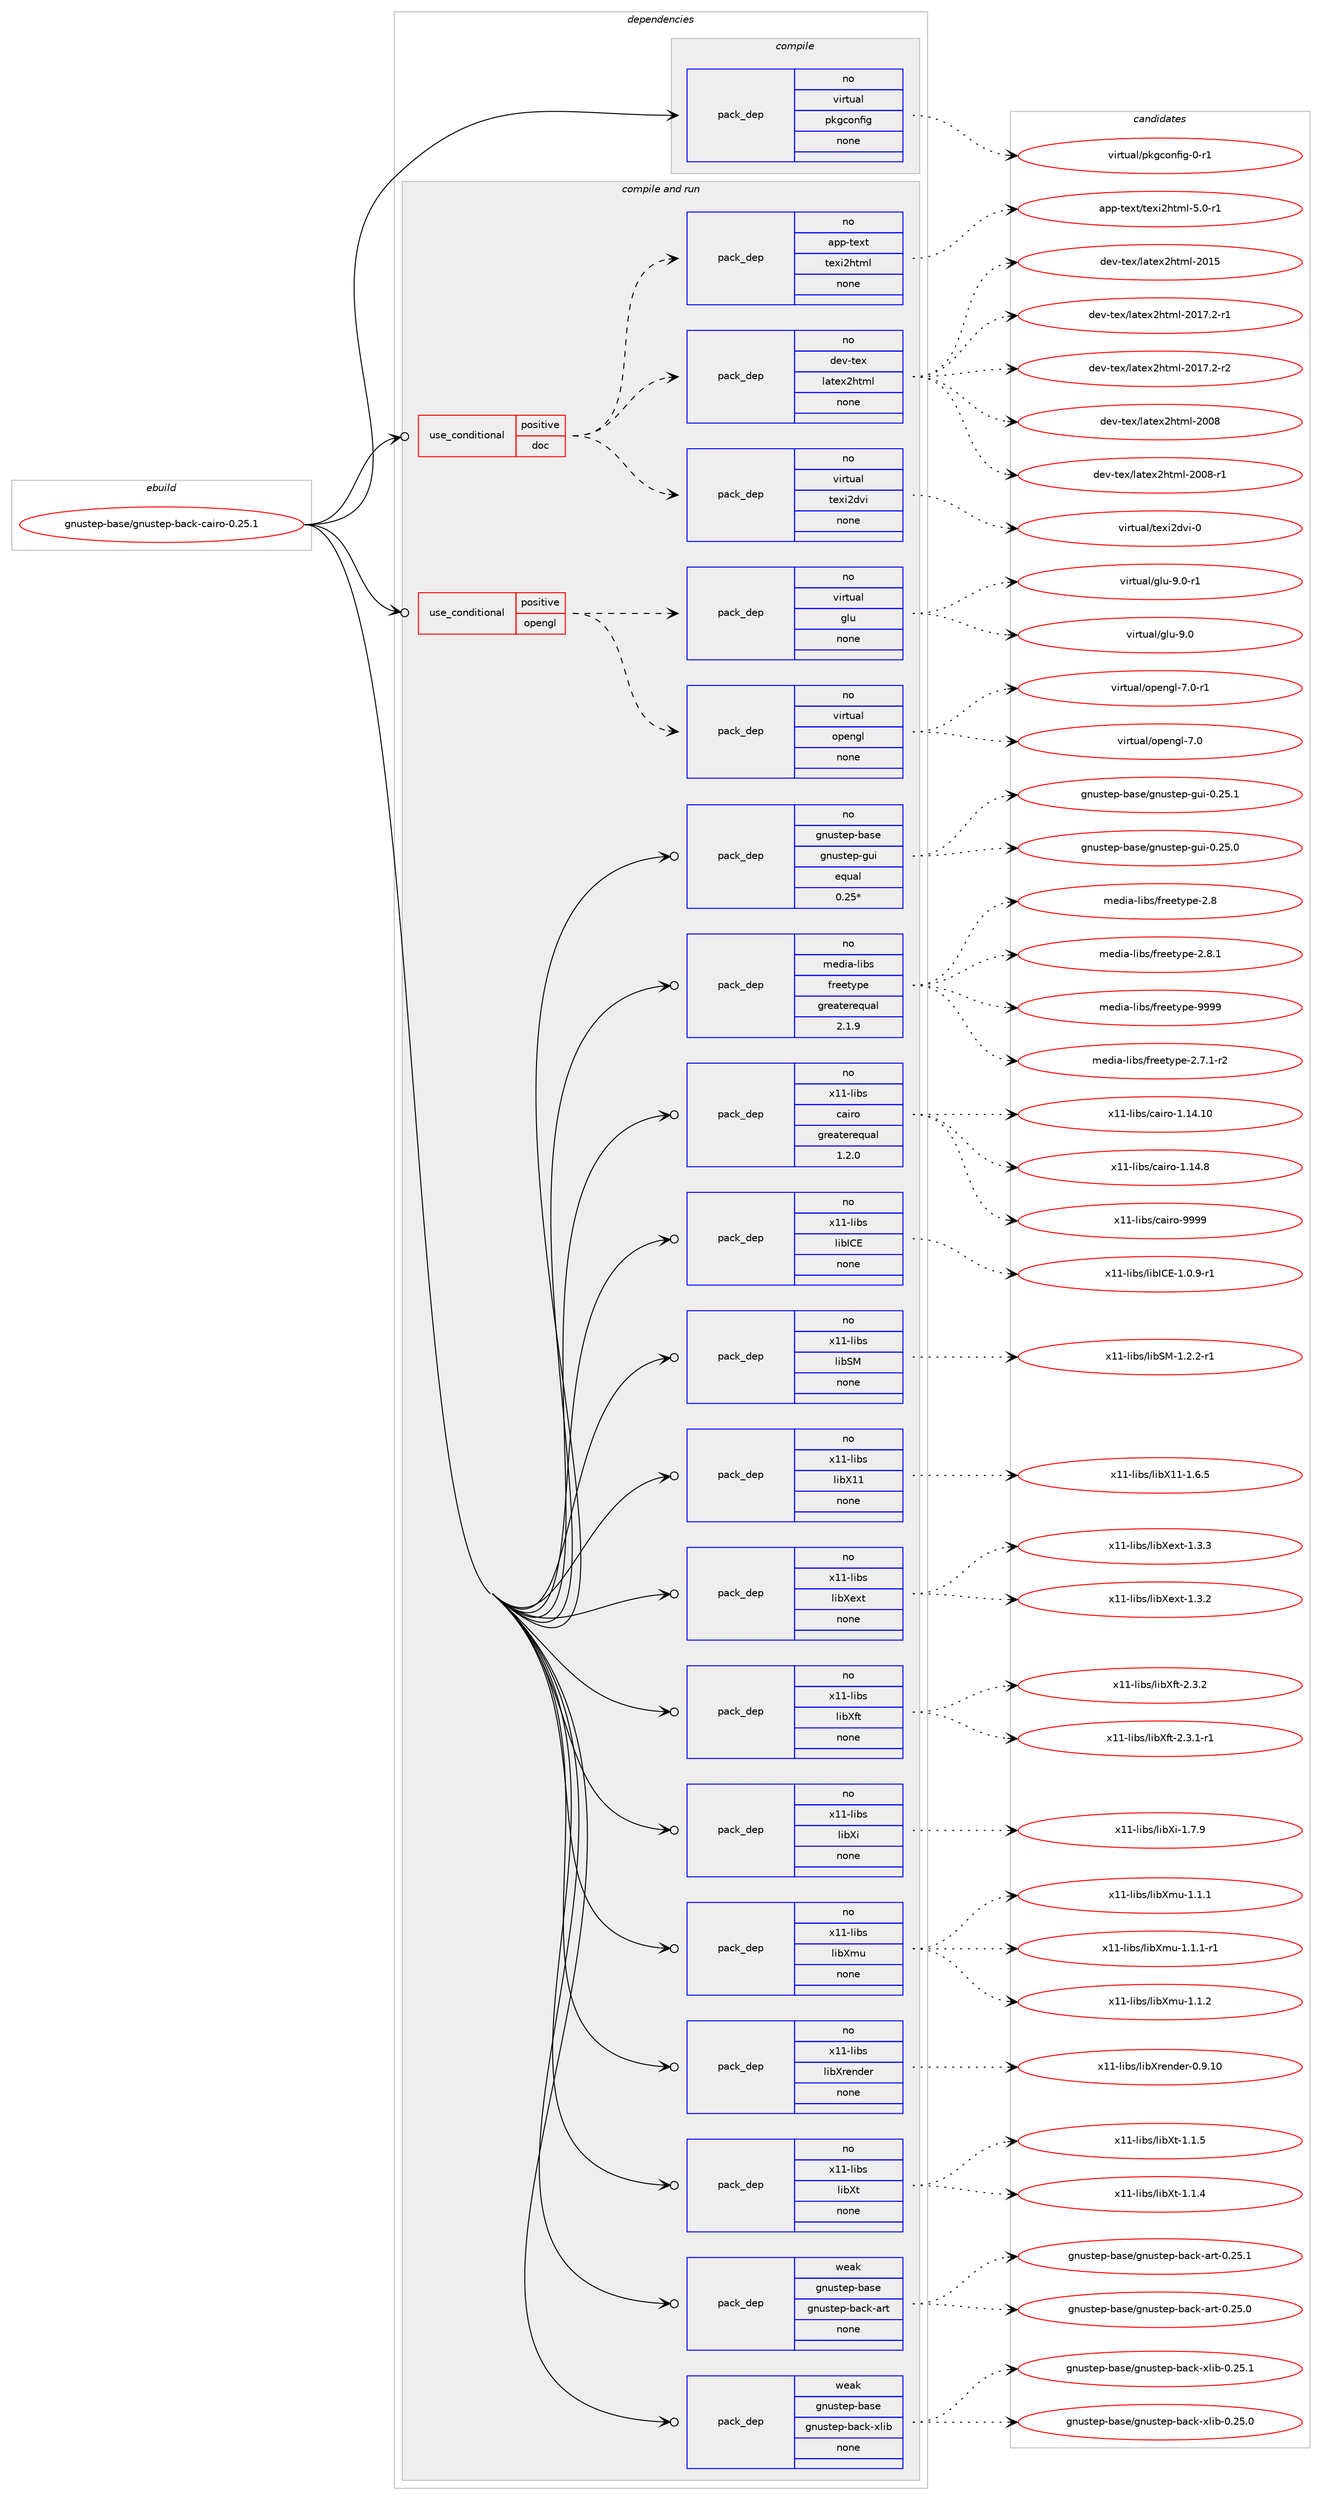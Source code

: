 digraph prolog {

# *************
# Graph options
# *************

newrank=true;
concentrate=true;
compound=true;
graph [rankdir=LR,fontname=Helvetica,fontsize=10,ranksep=1.5];#, ranksep=2.5, nodesep=0.2];
edge  [arrowhead=vee];
node  [fontname=Helvetica,fontsize=10];

# **********
# The ebuild
# **********

subgraph cluster_leftcol {
color=gray;
rank=same;
label=<<i>ebuild</i>>;
id [label="gnustep-base/gnustep-back-cairo-0.25.1", color=red, width=4, href="../gnustep-base/gnustep-back-cairo-0.25.1.svg"];
}

# ****************
# The dependencies
# ****************

subgraph cluster_midcol {
color=gray;
label=<<i>dependencies</i>>;
subgraph cluster_compile {
fillcolor="#eeeeee";
style=filled;
label=<<i>compile</i>>;
subgraph pack225488 {
dependency312660 [label=<<TABLE BORDER="0" CELLBORDER="1" CELLSPACING="0" CELLPADDING="4" WIDTH="220"><TR><TD ROWSPAN="6" CELLPADDING="30">pack_dep</TD></TR><TR><TD WIDTH="110">no</TD></TR><TR><TD>virtual</TD></TR><TR><TD>pkgconfig</TD></TR><TR><TD>none</TD></TR><TR><TD></TD></TR></TABLE>>, shape=none, color=blue];
}
id:e -> dependency312660:w [weight=20,style="solid",arrowhead="vee"];
}
subgraph cluster_compileandrun {
fillcolor="#eeeeee";
style=filled;
label=<<i>compile and run</i>>;
subgraph cond82196 {
dependency312661 [label=<<TABLE BORDER="0" CELLBORDER="1" CELLSPACING="0" CELLPADDING="4"><TR><TD ROWSPAN="3" CELLPADDING="10">use_conditional</TD></TR><TR><TD>positive</TD></TR><TR><TD>doc</TD></TR></TABLE>>, shape=none, color=red];
subgraph pack225489 {
dependency312662 [label=<<TABLE BORDER="0" CELLBORDER="1" CELLSPACING="0" CELLPADDING="4" WIDTH="220"><TR><TD ROWSPAN="6" CELLPADDING="30">pack_dep</TD></TR><TR><TD WIDTH="110">no</TD></TR><TR><TD>virtual</TD></TR><TR><TD>texi2dvi</TD></TR><TR><TD>none</TD></TR><TR><TD></TD></TR></TABLE>>, shape=none, color=blue];
}
dependency312661:e -> dependency312662:w [weight=20,style="dashed",arrowhead="vee"];
subgraph pack225490 {
dependency312663 [label=<<TABLE BORDER="0" CELLBORDER="1" CELLSPACING="0" CELLPADDING="4" WIDTH="220"><TR><TD ROWSPAN="6" CELLPADDING="30">pack_dep</TD></TR><TR><TD WIDTH="110">no</TD></TR><TR><TD>dev-tex</TD></TR><TR><TD>latex2html</TD></TR><TR><TD>none</TD></TR><TR><TD></TD></TR></TABLE>>, shape=none, color=blue];
}
dependency312661:e -> dependency312663:w [weight=20,style="dashed",arrowhead="vee"];
subgraph pack225491 {
dependency312664 [label=<<TABLE BORDER="0" CELLBORDER="1" CELLSPACING="0" CELLPADDING="4" WIDTH="220"><TR><TD ROWSPAN="6" CELLPADDING="30">pack_dep</TD></TR><TR><TD WIDTH="110">no</TD></TR><TR><TD>app-text</TD></TR><TR><TD>texi2html</TD></TR><TR><TD>none</TD></TR><TR><TD></TD></TR></TABLE>>, shape=none, color=blue];
}
dependency312661:e -> dependency312664:w [weight=20,style="dashed",arrowhead="vee"];
}
id:e -> dependency312661:w [weight=20,style="solid",arrowhead="odotvee"];
subgraph cond82197 {
dependency312665 [label=<<TABLE BORDER="0" CELLBORDER="1" CELLSPACING="0" CELLPADDING="4"><TR><TD ROWSPAN="3" CELLPADDING="10">use_conditional</TD></TR><TR><TD>positive</TD></TR><TR><TD>opengl</TD></TR></TABLE>>, shape=none, color=red];
subgraph pack225492 {
dependency312666 [label=<<TABLE BORDER="0" CELLBORDER="1" CELLSPACING="0" CELLPADDING="4" WIDTH="220"><TR><TD ROWSPAN="6" CELLPADDING="30">pack_dep</TD></TR><TR><TD WIDTH="110">no</TD></TR><TR><TD>virtual</TD></TR><TR><TD>opengl</TD></TR><TR><TD>none</TD></TR><TR><TD></TD></TR></TABLE>>, shape=none, color=blue];
}
dependency312665:e -> dependency312666:w [weight=20,style="dashed",arrowhead="vee"];
subgraph pack225493 {
dependency312667 [label=<<TABLE BORDER="0" CELLBORDER="1" CELLSPACING="0" CELLPADDING="4" WIDTH="220"><TR><TD ROWSPAN="6" CELLPADDING="30">pack_dep</TD></TR><TR><TD WIDTH="110">no</TD></TR><TR><TD>virtual</TD></TR><TR><TD>glu</TD></TR><TR><TD>none</TD></TR><TR><TD></TD></TR></TABLE>>, shape=none, color=blue];
}
dependency312665:e -> dependency312667:w [weight=20,style="dashed",arrowhead="vee"];
}
id:e -> dependency312665:w [weight=20,style="solid",arrowhead="odotvee"];
subgraph pack225494 {
dependency312668 [label=<<TABLE BORDER="0" CELLBORDER="1" CELLSPACING="0" CELLPADDING="4" WIDTH="220"><TR><TD ROWSPAN="6" CELLPADDING="30">pack_dep</TD></TR><TR><TD WIDTH="110">no</TD></TR><TR><TD>gnustep-base</TD></TR><TR><TD>gnustep-gui</TD></TR><TR><TD>equal</TD></TR><TR><TD>0.25*</TD></TR></TABLE>>, shape=none, color=blue];
}
id:e -> dependency312668:w [weight=20,style="solid",arrowhead="odotvee"];
subgraph pack225495 {
dependency312669 [label=<<TABLE BORDER="0" CELLBORDER="1" CELLSPACING="0" CELLPADDING="4" WIDTH="220"><TR><TD ROWSPAN="6" CELLPADDING="30">pack_dep</TD></TR><TR><TD WIDTH="110">no</TD></TR><TR><TD>media-libs</TD></TR><TR><TD>freetype</TD></TR><TR><TD>greaterequal</TD></TR><TR><TD>2.1.9</TD></TR></TABLE>>, shape=none, color=blue];
}
id:e -> dependency312669:w [weight=20,style="solid",arrowhead="odotvee"];
subgraph pack225496 {
dependency312670 [label=<<TABLE BORDER="0" CELLBORDER="1" CELLSPACING="0" CELLPADDING="4" WIDTH="220"><TR><TD ROWSPAN="6" CELLPADDING="30">pack_dep</TD></TR><TR><TD WIDTH="110">no</TD></TR><TR><TD>x11-libs</TD></TR><TR><TD>cairo</TD></TR><TR><TD>greaterequal</TD></TR><TR><TD>1.2.0</TD></TR></TABLE>>, shape=none, color=blue];
}
id:e -> dependency312670:w [weight=20,style="solid",arrowhead="odotvee"];
subgraph pack225497 {
dependency312671 [label=<<TABLE BORDER="0" CELLBORDER="1" CELLSPACING="0" CELLPADDING="4" WIDTH="220"><TR><TD ROWSPAN="6" CELLPADDING="30">pack_dep</TD></TR><TR><TD WIDTH="110">no</TD></TR><TR><TD>x11-libs</TD></TR><TR><TD>libICE</TD></TR><TR><TD>none</TD></TR><TR><TD></TD></TR></TABLE>>, shape=none, color=blue];
}
id:e -> dependency312671:w [weight=20,style="solid",arrowhead="odotvee"];
subgraph pack225498 {
dependency312672 [label=<<TABLE BORDER="0" CELLBORDER="1" CELLSPACING="0" CELLPADDING="4" WIDTH="220"><TR><TD ROWSPAN="6" CELLPADDING="30">pack_dep</TD></TR><TR><TD WIDTH="110">no</TD></TR><TR><TD>x11-libs</TD></TR><TR><TD>libSM</TD></TR><TR><TD>none</TD></TR><TR><TD></TD></TR></TABLE>>, shape=none, color=blue];
}
id:e -> dependency312672:w [weight=20,style="solid",arrowhead="odotvee"];
subgraph pack225499 {
dependency312673 [label=<<TABLE BORDER="0" CELLBORDER="1" CELLSPACING="0" CELLPADDING="4" WIDTH="220"><TR><TD ROWSPAN="6" CELLPADDING="30">pack_dep</TD></TR><TR><TD WIDTH="110">no</TD></TR><TR><TD>x11-libs</TD></TR><TR><TD>libX11</TD></TR><TR><TD>none</TD></TR><TR><TD></TD></TR></TABLE>>, shape=none, color=blue];
}
id:e -> dependency312673:w [weight=20,style="solid",arrowhead="odotvee"];
subgraph pack225500 {
dependency312674 [label=<<TABLE BORDER="0" CELLBORDER="1" CELLSPACING="0" CELLPADDING="4" WIDTH="220"><TR><TD ROWSPAN="6" CELLPADDING="30">pack_dep</TD></TR><TR><TD WIDTH="110">no</TD></TR><TR><TD>x11-libs</TD></TR><TR><TD>libXext</TD></TR><TR><TD>none</TD></TR><TR><TD></TD></TR></TABLE>>, shape=none, color=blue];
}
id:e -> dependency312674:w [weight=20,style="solid",arrowhead="odotvee"];
subgraph pack225501 {
dependency312675 [label=<<TABLE BORDER="0" CELLBORDER="1" CELLSPACING="0" CELLPADDING="4" WIDTH="220"><TR><TD ROWSPAN="6" CELLPADDING="30">pack_dep</TD></TR><TR><TD WIDTH="110">no</TD></TR><TR><TD>x11-libs</TD></TR><TR><TD>libXft</TD></TR><TR><TD>none</TD></TR><TR><TD></TD></TR></TABLE>>, shape=none, color=blue];
}
id:e -> dependency312675:w [weight=20,style="solid",arrowhead="odotvee"];
subgraph pack225502 {
dependency312676 [label=<<TABLE BORDER="0" CELLBORDER="1" CELLSPACING="0" CELLPADDING="4" WIDTH="220"><TR><TD ROWSPAN="6" CELLPADDING="30">pack_dep</TD></TR><TR><TD WIDTH="110">no</TD></TR><TR><TD>x11-libs</TD></TR><TR><TD>libXi</TD></TR><TR><TD>none</TD></TR><TR><TD></TD></TR></TABLE>>, shape=none, color=blue];
}
id:e -> dependency312676:w [weight=20,style="solid",arrowhead="odotvee"];
subgraph pack225503 {
dependency312677 [label=<<TABLE BORDER="0" CELLBORDER="1" CELLSPACING="0" CELLPADDING="4" WIDTH="220"><TR><TD ROWSPAN="6" CELLPADDING="30">pack_dep</TD></TR><TR><TD WIDTH="110">no</TD></TR><TR><TD>x11-libs</TD></TR><TR><TD>libXmu</TD></TR><TR><TD>none</TD></TR><TR><TD></TD></TR></TABLE>>, shape=none, color=blue];
}
id:e -> dependency312677:w [weight=20,style="solid",arrowhead="odotvee"];
subgraph pack225504 {
dependency312678 [label=<<TABLE BORDER="0" CELLBORDER="1" CELLSPACING="0" CELLPADDING="4" WIDTH="220"><TR><TD ROWSPAN="6" CELLPADDING="30">pack_dep</TD></TR><TR><TD WIDTH="110">no</TD></TR><TR><TD>x11-libs</TD></TR><TR><TD>libXrender</TD></TR><TR><TD>none</TD></TR><TR><TD></TD></TR></TABLE>>, shape=none, color=blue];
}
id:e -> dependency312678:w [weight=20,style="solid",arrowhead="odotvee"];
subgraph pack225505 {
dependency312679 [label=<<TABLE BORDER="0" CELLBORDER="1" CELLSPACING="0" CELLPADDING="4" WIDTH="220"><TR><TD ROWSPAN="6" CELLPADDING="30">pack_dep</TD></TR><TR><TD WIDTH="110">no</TD></TR><TR><TD>x11-libs</TD></TR><TR><TD>libXt</TD></TR><TR><TD>none</TD></TR><TR><TD></TD></TR></TABLE>>, shape=none, color=blue];
}
id:e -> dependency312679:w [weight=20,style="solid",arrowhead="odotvee"];
subgraph pack225506 {
dependency312680 [label=<<TABLE BORDER="0" CELLBORDER="1" CELLSPACING="0" CELLPADDING="4" WIDTH="220"><TR><TD ROWSPAN="6" CELLPADDING="30">pack_dep</TD></TR><TR><TD WIDTH="110">weak</TD></TR><TR><TD>gnustep-base</TD></TR><TR><TD>gnustep-back-art</TD></TR><TR><TD>none</TD></TR><TR><TD></TD></TR></TABLE>>, shape=none, color=blue];
}
id:e -> dependency312680:w [weight=20,style="solid",arrowhead="odotvee"];
subgraph pack225507 {
dependency312681 [label=<<TABLE BORDER="0" CELLBORDER="1" CELLSPACING="0" CELLPADDING="4" WIDTH="220"><TR><TD ROWSPAN="6" CELLPADDING="30">pack_dep</TD></TR><TR><TD WIDTH="110">weak</TD></TR><TR><TD>gnustep-base</TD></TR><TR><TD>gnustep-back-xlib</TD></TR><TR><TD>none</TD></TR><TR><TD></TD></TR></TABLE>>, shape=none, color=blue];
}
id:e -> dependency312681:w [weight=20,style="solid",arrowhead="odotvee"];
}
subgraph cluster_run {
fillcolor="#eeeeee";
style=filled;
label=<<i>run</i>>;
}
}

# **************
# The candidates
# **************

subgraph cluster_choices {
rank=same;
color=gray;
label=<<i>candidates</i>>;

subgraph choice225488 {
color=black;
nodesep=1;
choice11810511411611797108471121071039911111010210510345484511449 [label="virtual/pkgconfig-0-r1", color=red, width=4,href="../virtual/pkgconfig-0-r1.svg"];
dependency312660:e -> choice11810511411611797108471121071039911111010210510345484511449:w [style=dotted,weight="100"];
}
subgraph choice225489 {
color=black;
nodesep=1;
choice1181051141161179710847116101120105501001181054548 [label="virtual/texi2dvi-0", color=red, width=4,href="../virtual/texi2dvi-0.svg"];
dependency312662:e -> choice1181051141161179710847116101120105501001181054548:w [style=dotted,weight="100"];
}
subgraph choice225490 {
color=black;
nodesep=1;
choice100101118451161011204710897116101120501041161091084550484856 [label="dev-tex/latex2html-2008", color=red, width=4,href="../dev-tex/latex2html-2008.svg"];
choice1001011184511610112047108971161011205010411610910845504848564511449 [label="dev-tex/latex2html-2008-r1", color=red, width=4,href="../dev-tex/latex2html-2008-r1.svg"];
choice100101118451161011204710897116101120501041161091084550484953 [label="dev-tex/latex2html-2015", color=red, width=4,href="../dev-tex/latex2html-2015.svg"];
choice10010111845116101120471089711610112050104116109108455048495546504511449 [label="dev-tex/latex2html-2017.2-r1", color=red, width=4,href="../dev-tex/latex2html-2017.2-r1.svg"];
choice10010111845116101120471089711610112050104116109108455048495546504511450 [label="dev-tex/latex2html-2017.2-r2", color=red, width=4,href="../dev-tex/latex2html-2017.2-r2.svg"];
dependency312663:e -> choice100101118451161011204710897116101120501041161091084550484856:w [style=dotted,weight="100"];
dependency312663:e -> choice1001011184511610112047108971161011205010411610910845504848564511449:w [style=dotted,weight="100"];
dependency312663:e -> choice100101118451161011204710897116101120501041161091084550484953:w [style=dotted,weight="100"];
dependency312663:e -> choice10010111845116101120471089711610112050104116109108455048495546504511449:w [style=dotted,weight="100"];
dependency312663:e -> choice10010111845116101120471089711610112050104116109108455048495546504511450:w [style=dotted,weight="100"];
}
subgraph choice225491 {
color=black;
nodesep=1;
choice97112112451161011201164711610112010550104116109108455346484511449 [label="app-text/texi2html-5.0-r1", color=red, width=4,href="../app-text/texi2html-5.0-r1.svg"];
dependency312664:e -> choice97112112451161011201164711610112010550104116109108455346484511449:w [style=dotted,weight="100"];
}
subgraph choice225492 {
color=black;
nodesep=1;
choice118105114116117971084711111210111010310845554648 [label="virtual/opengl-7.0", color=red, width=4,href="../virtual/opengl-7.0.svg"];
choice1181051141161179710847111112101110103108455546484511449 [label="virtual/opengl-7.0-r1", color=red, width=4,href="../virtual/opengl-7.0-r1.svg"];
dependency312666:e -> choice118105114116117971084711111210111010310845554648:w [style=dotted,weight="100"];
dependency312666:e -> choice1181051141161179710847111112101110103108455546484511449:w [style=dotted,weight="100"];
}
subgraph choice225493 {
color=black;
nodesep=1;
choice118105114116117971084710310811745574648 [label="virtual/glu-9.0", color=red, width=4,href="../virtual/glu-9.0.svg"];
choice1181051141161179710847103108117455746484511449 [label="virtual/glu-9.0-r1", color=red, width=4,href="../virtual/glu-9.0-r1.svg"];
dependency312667:e -> choice118105114116117971084710310811745574648:w [style=dotted,weight="100"];
dependency312667:e -> choice1181051141161179710847103108117455746484511449:w [style=dotted,weight="100"];
}
subgraph choice225494 {
color=black;
nodesep=1;
choice103110117115116101112459897115101471031101171151161011124510311710545484650534648 [label="gnustep-base/gnustep-gui-0.25.0", color=red, width=4,href="../gnustep-base/gnustep-gui-0.25.0.svg"];
choice103110117115116101112459897115101471031101171151161011124510311710545484650534649 [label="gnustep-base/gnustep-gui-0.25.1", color=red, width=4,href="../gnustep-base/gnustep-gui-0.25.1.svg"];
dependency312668:e -> choice103110117115116101112459897115101471031101171151161011124510311710545484650534648:w [style=dotted,weight="100"];
dependency312668:e -> choice103110117115116101112459897115101471031101171151161011124510311710545484650534649:w [style=dotted,weight="100"];
}
subgraph choice225495 {
color=black;
nodesep=1;
choice109101100105974510810598115471021141011011161211121014550465546494511450 [label="media-libs/freetype-2.7.1-r2", color=red, width=4,href="../media-libs/freetype-2.7.1-r2.svg"];
choice1091011001059745108105981154710211410110111612111210145504656 [label="media-libs/freetype-2.8", color=red, width=4,href="../media-libs/freetype-2.8.svg"];
choice10910110010597451081059811547102114101101116121112101455046564649 [label="media-libs/freetype-2.8.1", color=red, width=4,href="../media-libs/freetype-2.8.1.svg"];
choice109101100105974510810598115471021141011011161211121014557575757 [label="media-libs/freetype-9999", color=red, width=4,href="../media-libs/freetype-9999.svg"];
dependency312669:e -> choice109101100105974510810598115471021141011011161211121014550465546494511450:w [style=dotted,weight="100"];
dependency312669:e -> choice1091011001059745108105981154710211410110111612111210145504656:w [style=dotted,weight="100"];
dependency312669:e -> choice10910110010597451081059811547102114101101116121112101455046564649:w [style=dotted,weight="100"];
dependency312669:e -> choice109101100105974510810598115471021141011011161211121014557575757:w [style=dotted,weight="100"];
}
subgraph choice225496 {
color=black;
nodesep=1;
choice120494945108105981154799971051141114549464952464948 [label="x11-libs/cairo-1.14.10", color=red, width=4,href="../x11-libs/cairo-1.14.10.svg"];
choice1204949451081059811547999710511411145494649524656 [label="x11-libs/cairo-1.14.8", color=red, width=4,href="../x11-libs/cairo-1.14.8.svg"];
choice120494945108105981154799971051141114557575757 [label="x11-libs/cairo-9999", color=red, width=4,href="../x11-libs/cairo-9999.svg"];
dependency312670:e -> choice120494945108105981154799971051141114549464952464948:w [style=dotted,weight="100"];
dependency312670:e -> choice1204949451081059811547999710511411145494649524656:w [style=dotted,weight="100"];
dependency312670:e -> choice120494945108105981154799971051141114557575757:w [style=dotted,weight="100"];
}
subgraph choice225497 {
color=black;
nodesep=1;
choice1204949451081059811547108105987367694549464846574511449 [label="x11-libs/libICE-1.0.9-r1", color=red, width=4,href="../x11-libs/libICE-1.0.9-r1.svg"];
dependency312671:e -> choice1204949451081059811547108105987367694549464846574511449:w [style=dotted,weight="100"];
}
subgraph choice225498 {
color=black;
nodesep=1;
choice12049494510810598115471081059883774549465046504511449 [label="x11-libs/libSM-1.2.2-r1", color=red, width=4,href="../x11-libs/libSM-1.2.2-r1.svg"];
dependency312672:e -> choice12049494510810598115471081059883774549465046504511449:w [style=dotted,weight="100"];
}
subgraph choice225499 {
color=black;
nodesep=1;
choice120494945108105981154710810598884949454946544653 [label="x11-libs/libX11-1.6.5", color=red, width=4,href="../x11-libs/libX11-1.6.5.svg"];
dependency312673:e -> choice120494945108105981154710810598884949454946544653:w [style=dotted,weight="100"];
}
subgraph choice225500 {
color=black;
nodesep=1;
choice12049494510810598115471081059888101120116454946514650 [label="x11-libs/libXext-1.3.2", color=red, width=4,href="../x11-libs/libXext-1.3.2.svg"];
choice12049494510810598115471081059888101120116454946514651 [label="x11-libs/libXext-1.3.3", color=red, width=4,href="../x11-libs/libXext-1.3.3.svg"];
dependency312674:e -> choice12049494510810598115471081059888101120116454946514650:w [style=dotted,weight="100"];
dependency312674:e -> choice12049494510810598115471081059888101120116454946514651:w [style=dotted,weight="100"];
}
subgraph choice225501 {
color=black;
nodesep=1;
choice120494945108105981154710810598881021164550465146494511449 [label="x11-libs/libXft-2.3.1-r1", color=red, width=4,href="../x11-libs/libXft-2.3.1-r1.svg"];
choice12049494510810598115471081059888102116455046514650 [label="x11-libs/libXft-2.3.2", color=red, width=4,href="../x11-libs/libXft-2.3.2.svg"];
dependency312675:e -> choice120494945108105981154710810598881021164550465146494511449:w [style=dotted,weight="100"];
dependency312675:e -> choice12049494510810598115471081059888102116455046514650:w [style=dotted,weight="100"];
}
subgraph choice225502 {
color=black;
nodesep=1;
choice12049494510810598115471081059888105454946554657 [label="x11-libs/libXi-1.7.9", color=red, width=4,href="../x11-libs/libXi-1.7.9.svg"];
dependency312676:e -> choice12049494510810598115471081059888105454946554657:w [style=dotted,weight="100"];
}
subgraph choice225503 {
color=black;
nodesep=1;
choice12049494510810598115471081059888109117454946494649 [label="x11-libs/libXmu-1.1.1", color=red, width=4,href="../x11-libs/libXmu-1.1.1.svg"];
choice120494945108105981154710810598881091174549464946494511449 [label="x11-libs/libXmu-1.1.1-r1", color=red, width=4,href="../x11-libs/libXmu-1.1.1-r1.svg"];
choice12049494510810598115471081059888109117454946494650 [label="x11-libs/libXmu-1.1.2", color=red, width=4,href="../x11-libs/libXmu-1.1.2.svg"];
dependency312677:e -> choice12049494510810598115471081059888109117454946494649:w [style=dotted,weight="100"];
dependency312677:e -> choice120494945108105981154710810598881091174549464946494511449:w [style=dotted,weight="100"];
dependency312677:e -> choice12049494510810598115471081059888109117454946494650:w [style=dotted,weight="100"];
}
subgraph choice225504 {
color=black;
nodesep=1;
choice1204949451081059811547108105988811410111010010111445484657464948 [label="x11-libs/libXrender-0.9.10", color=red, width=4,href="../x11-libs/libXrender-0.9.10.svg"];
dependency312678:e -> choice1204949451081059811547108105988811410111010010111445484657464948:w [style=dotted,weight="100"];
}
subgraph choice225505 {
color=black;
nodesep=1;
choice12049494510810598115471081059888116454946494652 [label="x11-libs/libXt-1.1.4", color=red, width=4,href="../x11-libs/libXt-1.1.4.svg"];
choice12049494510810598115471081059888116454946494653 [label="x11-libs/libXt-1.1.5", color=red, width=4,href="../x11-libs/libXt-1.1.5.svg"];
dependency312679:e -> choice12049494510810598115471081059888116454946494652:w [style=dotted,weight="100"];
dependency312679:e -> choice12049494510810598115471081059888116454946494653:w [style=dotted,weight="100"];
}
subgraph choice225506 {
color=black;
nodesep=1;
choice1031101171151161011124598971151014710311011711511610111245989799107459711411645484650534648 [label="gnustep-base/gnustep-back-art-0.25.0", color=red, width=4,href="../gnustep-base/gnustep-back-art-0.25.0.svg"];
choice1031101171151161011124598971151014710311011711511610111245989799107459711411645484650534649 [label="gnustep-base/gnustep-back-art-0.25.1", color=red, width=4,href="../gnustep-base/gnustep-back-art-0.25.1.svg"];
dependency312680:e -> choice1031101171151161011124598971151014710311011711511610111245989799107459711411645484650534648:w [style=dotted,weight="100"];
dependency312680:e -> choice1031101171151161011124598971151014710311011711511610111245989799107459711411645484650534649:w [style=dotted,weight="100"];
}
subgraph choice225507 {
color=black;
nodesep=1;
choice1031101171151161011124598971151014710311011711511610111245989799107451201081059845484650534648 [label="gnustep-base/gnustep-back-xlib-0.25.0", color=red, width=4,href="../gnustep-base/gnustep-back-xlib-0.25.0.svg"];
choice1031101171151161011124598971151014710311011711511610111245989799107451201081059845484650534649 [label="gnustep-base/gnustep-back-xlib-0.25.1", color=red, width=4,href="../gnustep-base/gnustep-back-xlib-0.25.1.svg"];
dependency312681:e -> choice1031101171151161011124598971151014710311011711511610111245989799107451201081059845484650534648:w [style=dotted,weight="100"];
dependency312681:e -> choice1031101171151161011124598971151014710311011711511610111245989799107451201081059845484650534649:w [style=dotted,weight="100"];
}
}

}
